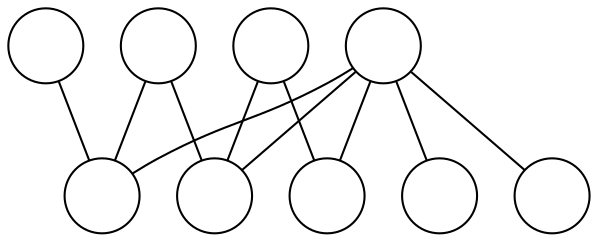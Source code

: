 graph G {
  node[label="", shape=circle]
  0;
  1;
  2;
  3;
  4;
  5;
  6;
  7;
  8;
  5 -- 0;
  6 -- 0;
  6 -- 1;
  7 -- 1;
  7 -- 2;
  8 -- 0;
  8 -- 1;
  8 -- 2;
  8 -- 3;
  8 -- 4;
}

